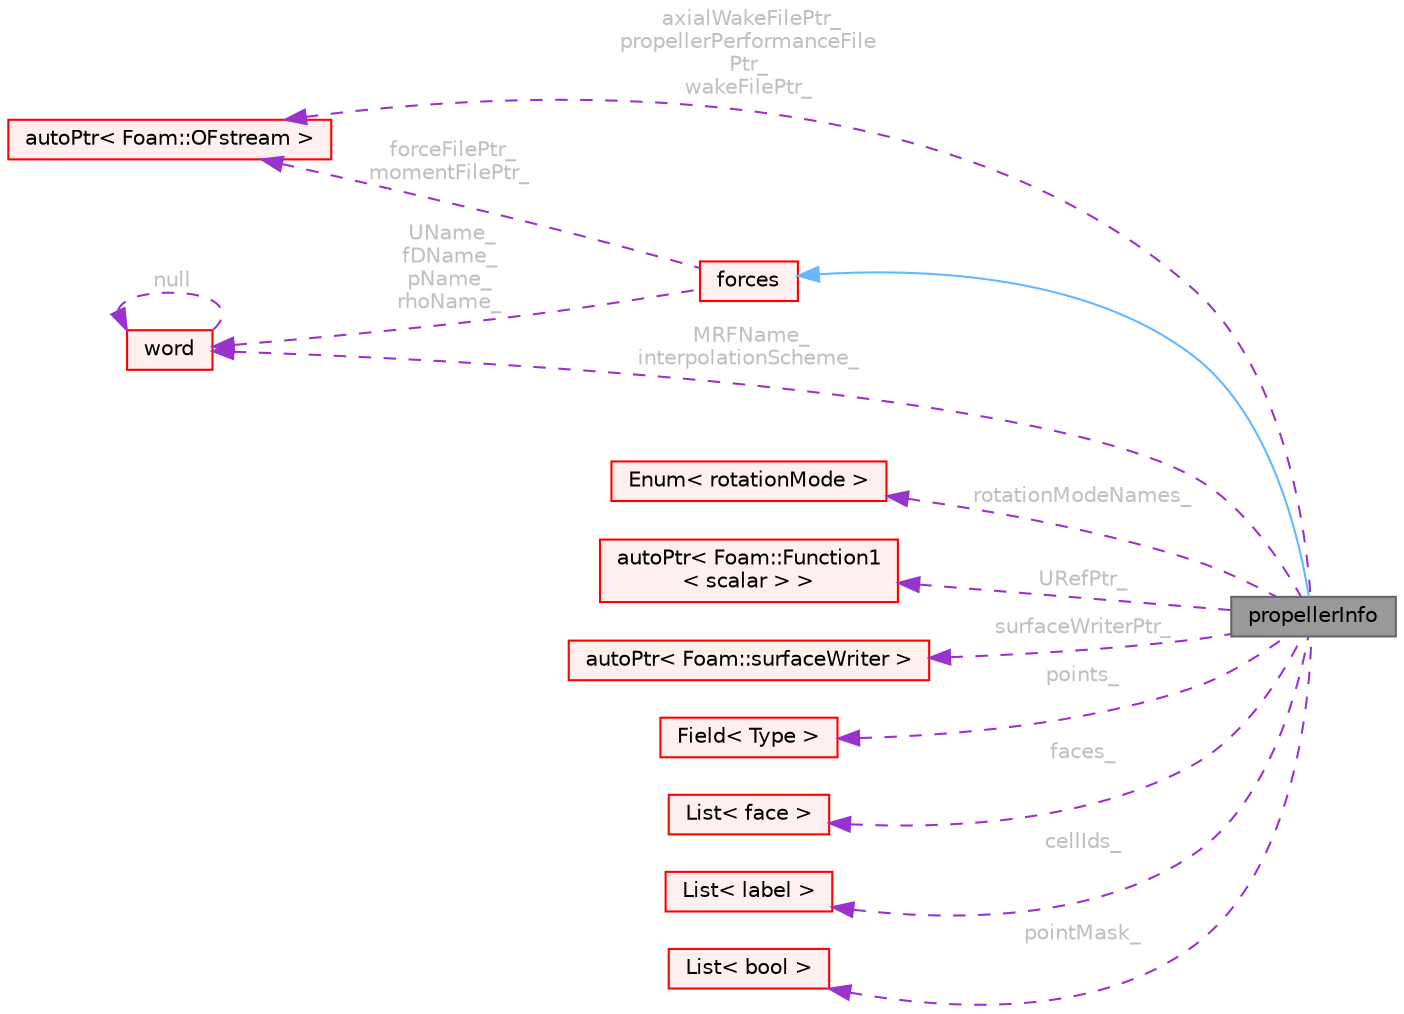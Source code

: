 digraph "propellerInfo"
{
 // LATEX_PDF_SIZE
  bgcolor="transparent";
  edge [fontname=Helvetica,fontsize=10,labelfontname=Helvetica,labelfontsize=10];
  node [fontname=Helvetica,fontsize=10,shape=box,height=0.2,width=0.4];
  rankdir="LR";
  Node1 [id="Node000001",label="propellerInfo",height=0.2,width=0.4,color="gray40", fillcolor="grey60", style="filled", fontcolor="black",tooltip="Calculates propeller performance and wake field properties."];
  Node2 -> Node1 [id="edge1_Node000001_Node000002",dir="back",color="steelblue1",style="solid",tooltip=" "];
  Node2 [id="Node000002",label="forces",height=0.2,width=0.4,color="red", fillcolor="#FFF0F0", style="filled",URL="$classFoam_1_1functionObjects_1_1forces.html",tooltip="Computes forces and moments over a given list of patches by integrating pressure and viscous forces a..."];
  Node79 -> Node2 [id="edge2_Node000002_Node000079",dir="back",color="darkorchid3",style="dashed",tooltip=" ",label=" forceFilePtr_\nmomentFilePtr_",fontcolor="grey" ];
  Node79 [id="Node000079",label="autoPtr\< Foam::OFstream \>",height=0.2,width=0.4,color="red", fillcolor="#FFF0F0", style="filled",URL="$classFoam_1_1autoPtr.html",tooltip=" "];
  Node8 -> Node2 [id="edge3_Node000002_Node000008",dir="back",color="darkorchid3",style="dashed",tooltip=" ",label=" UName_\nfDName_\npName_\nrhoName_",fontcolor="grey" ];
  Node8 [id="Node000008",label="word",height=0.2,width=0.4,color="red", fillcolor="#FFF0F0", style="filled",URL="$classFoam_1_1word.html",tooltip="A class for handling words, derived from Foam::string."];
  Node8 -> Node8 [id="edge4_Node000008_Node000008",dir="back",color="darkorchid3",style="dashed",tooltip=" ",label=" null",fontcolor="grey" ];
  Node90 -> Node1 [id="edge5_Node000001_Node000090",dir="back",color="darkorchid3",style="dashed",tooltip=" ",label=" rotationModeNames_",fontcolor="grey" ];
  Node90 [id="Node000090",label="Enum\< rotationMode \>",height=0.2,width=0.4,color="red", fillcolor="#FFF0F0", style="filled",URL="$classFoam_1_1Enum.html",tooltip=" "];
  Node91 -> Node1 [id="edge6_Node000001_Node000091",dir="back",color="darkorchid3",style="dashed",tooltip=" ",label=" URefPtr_",fontcolor="grey" ];
  Node91 [id="Node000091",label="autoPtr\< Foam::Function1\l\< scalar \> \>",height=0.2,width=0.4,color="red", fillcolor="#FFF0F0", style="filled",URL="$classFoam_1_1autoPtr.html",tooltip=" "];
  Node8 -> Node1 [id="edge7_Node000001_Node000008",dir="back",color="darkorchid3",style="dashed",tooltip=" ",label=" MRFName_\ninterpolationScheme_",fontcolor="grey" ];
  Node79 -> Node1 [id="edge8_Node000001_Node000079",dir="back",color="darkorchid3",style="dashed",tooltip=" ",label=" axialWakeFilePtr_\npropellerPerformanceFile\lPtr_\nwakeFilePtr_",fontcolor="grey" ];
  Node92 -> Node1 [id="edge9_Node000001_Node000092",dir="back",color="darkorchid3",style="dashed",tooltip=" ",label=" surfaceWriterPtr_",fontcolor="grey" ];
  Node92 [id="Node000092",label="autoPtr\< Foam::surfaceWriter \>",height=0.2,width=0.4,color="red", fillcolor="#FFF0F0", style="filled",URL="$classFoam_1_1autoPtr.html",tooltip=" "];
  Node93 -> Node1 [id="edge10_Node000001_Node000093",dir="back",color="darkorchid3",style="dashed",tooltip=" ",label=" points_",fontcolor="grey" ];
  Node93 [id="Node000093",label="Field\< Type \>",height=0.2,width=0.4,color="red", fillcolor="#FFF0F0", style="filled",URL="$classFoam_1_1Field.html",tooltip="Generic templated field type."];
  Node94 -> Node1 [id="edge11_Node000001_Node000094",dir="back",color="darkorchid3",style="dashed",tooltip=" ",label=" faces_",fontcolor="grey" ];
  Node94 [id="Node000094",label="List\< face \>",height=0.2,width=0.4,color="red", fillcolor="#FFF0F0", style="filled",URL="$classFoam_1_1List.html",tooltip=" "];
  Node96 -> Node1 [id="edge12_Node000001_Node000096",dir="back",color="darkorchid3",style="dashed",tooltip=" ",label=" cellIds_",fontcolor="grey" ];
  Node96 [id="Node000096",label="List\< label \>",height=0.2,width=0.4,color="red", fillcolor="#FFF0F0", style="filled",URL="$classFoam_1_1List.html",tooltip=" "];
  Node98 -> Node1 [id="edge13_Node000001_Node000098",dir="back",color="darkorchid3",style="dashed",tooltip=" ",label=" pointMask_",fontcolor="grey" ];
  Node98 [id="Node000098",label="List\< bool \>",height=0.2,width=0.4,color="red", fillcolor="#FFF0F0", style="filled",URL="$classFoam_1_1List.html",tooltip=" "];
}
